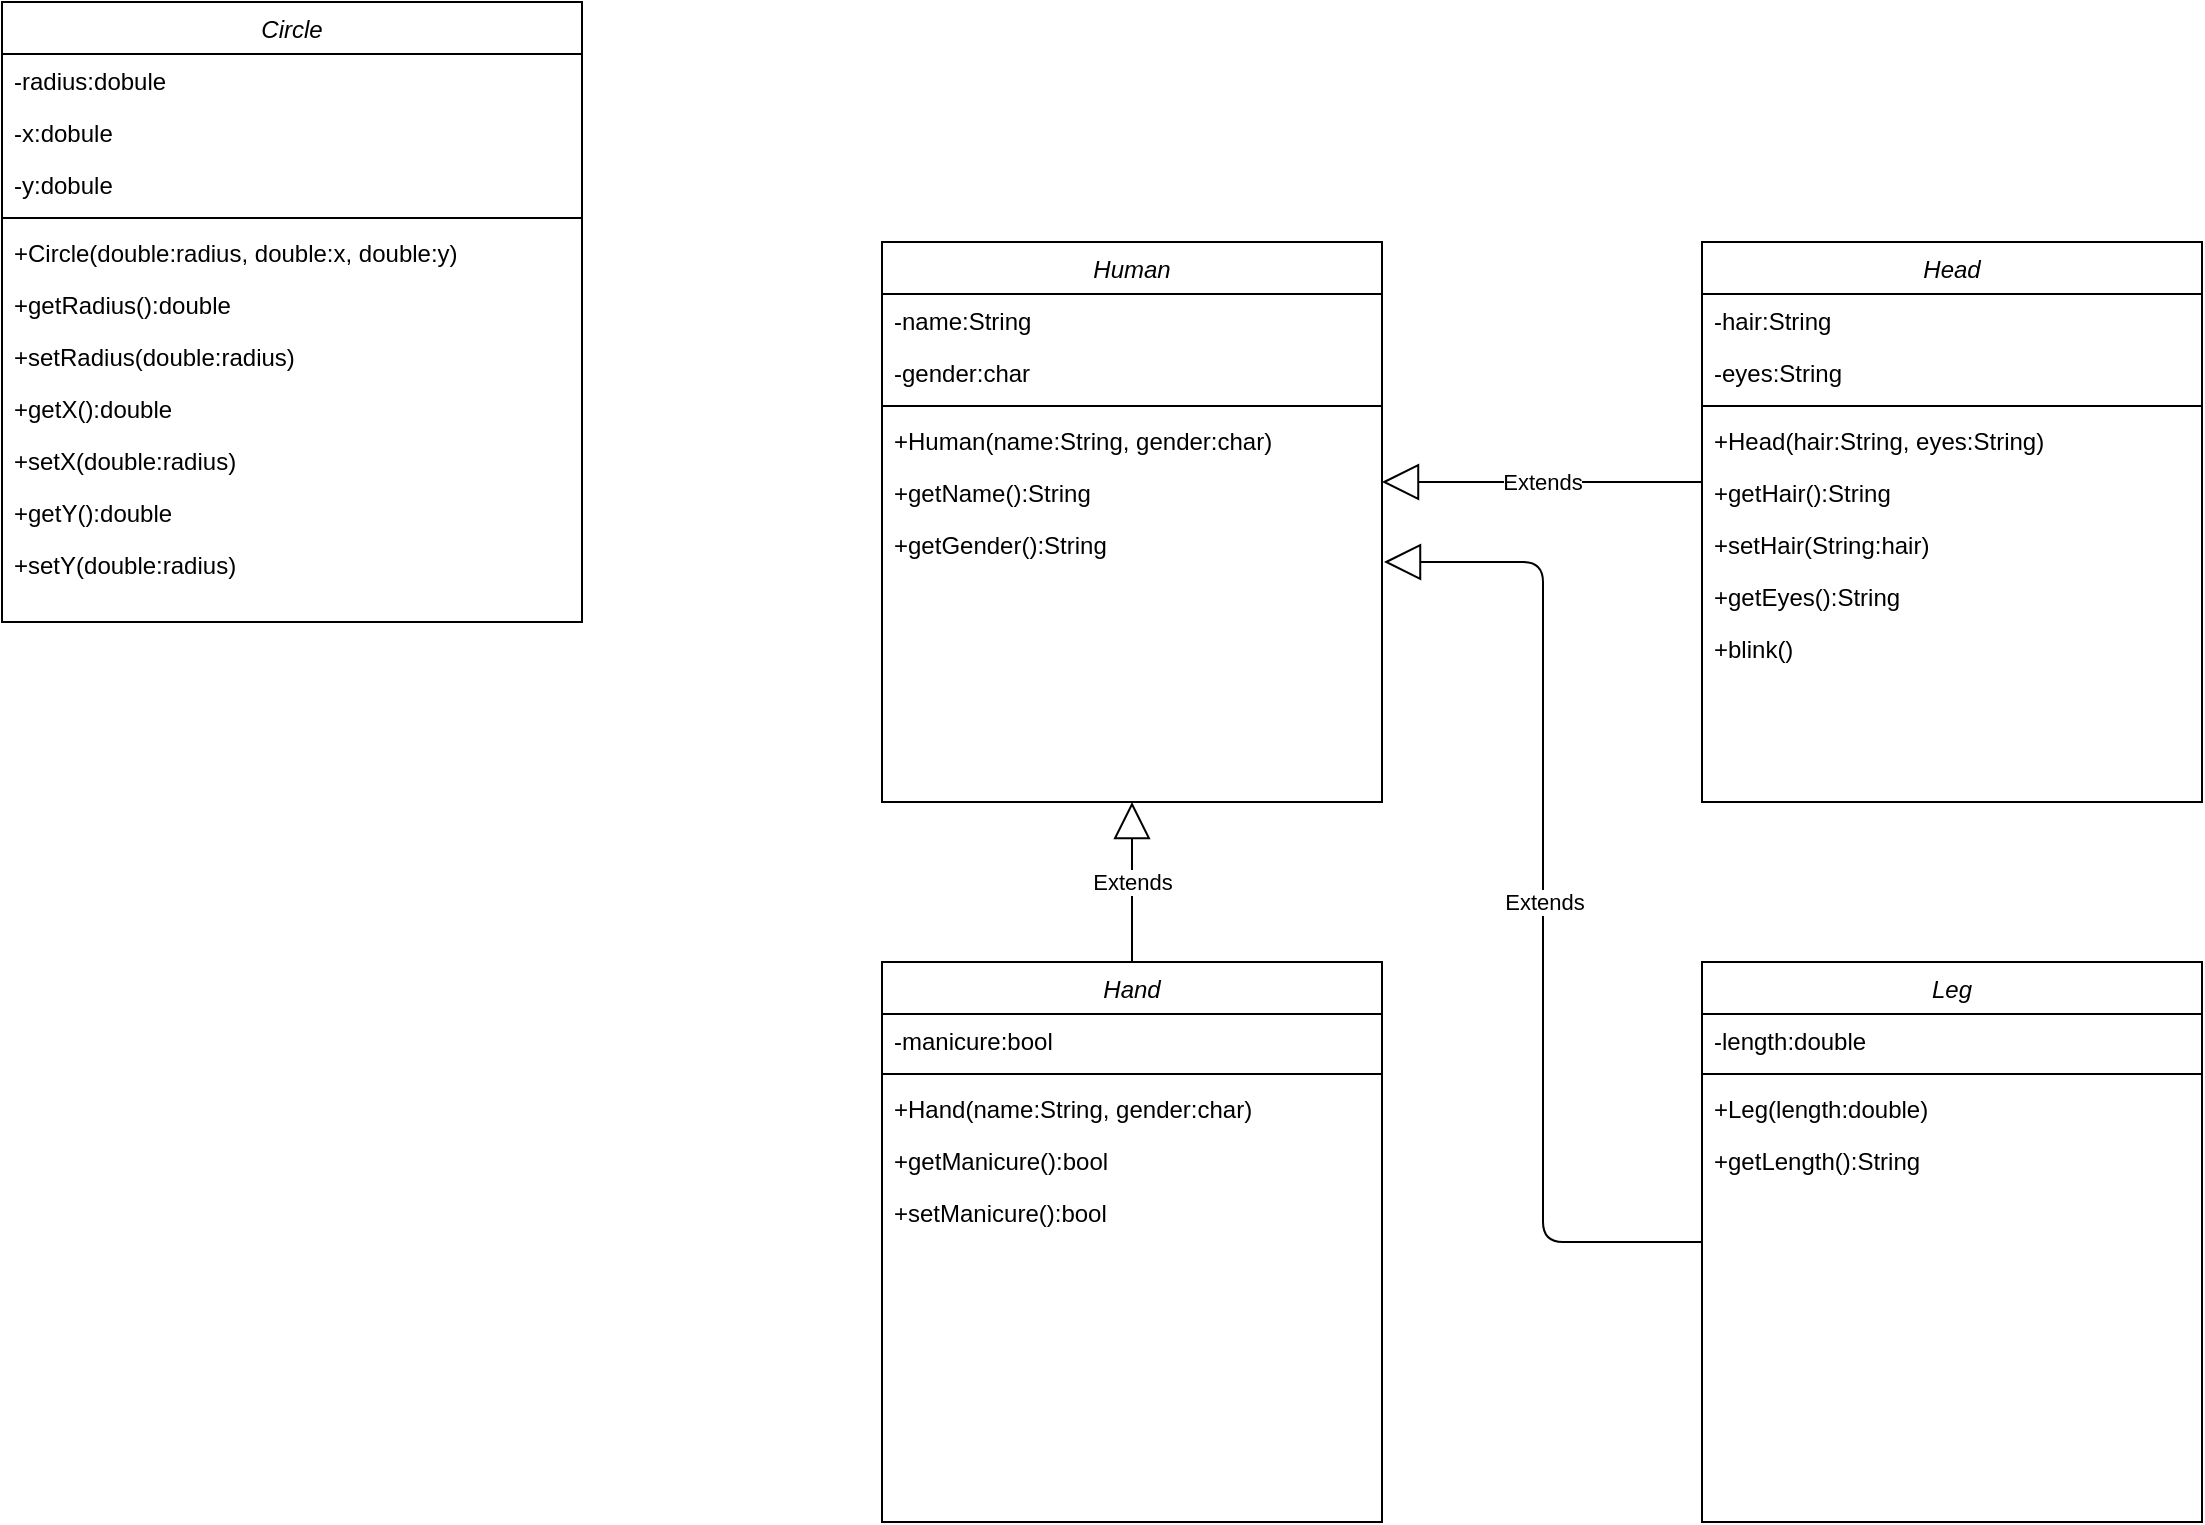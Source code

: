 <mxfile version="13.7.9" type="device"><diagram id="C5RBs43oDa-KdzZeNtuy" name="Page-1"><mxGraphModel dx="1422" dy="963" grid="1" gridSize="10" guides="1" tooltips="1" connect="1" arrows="1" fold="1" page="1" pageScale="1" pageWidth="827" pageHeight="1169" math="0" shadow="0"><root><mxCell id="WIyWlLk6GJQsqaUBKTNV-0"/><mxCell id="WIyWlLk6GJQsqaUBKTNV-1" parent="WIyWlLk6GJQsqaUBKTNV-0"/><mxCell id="zkfFHV4jXpPFQw0GAbJ--0" value="Circle" style="swimlane;fontStyle=2;align=center;verticalAlign=top;childLayout=stackLayout;horizontal=1;startSize=26;horizontalStack=0;resizeParent=1;resizeLast=0;collapsible=1;marginBottom=0;rounded=0;shadow=0;strokeWidth=1;" parent="WIyWlLk6GJQsqaUBKTNV-1" vertex="1"><mxGeometry x="240" y="130" width="290" height="310" as="geometry"><mxRectangle x="230" y="140" width="160" height="26" as="alternateBounds"/></mxGeometry></mxCell><mxCell id="zkfFHV4jXpPFQw0GAbJ--1" value="-radius:dobule" style="text;align=left;verticalAlign=top;spacingLeft=4;spacingRight=4;overflow=hidden;rotatable=0;points=[[0,0.5],[1,0.5]];portConstraint=eastwest;" parent="zkfFHV4jXpPFQw0GAbJ--0" vertex="1"><mxGeometry y="26" width="290" height="26" as="geometry"/></mxCell><mxCell id="B1wIbt-exicV7CbemRLD-1" value="-x:dobule" style="text;align=left;verticalAlign=top;spacingLeft=4;spacingRight=4;overflow=hidden;rotatable=0;points=[[0,0.5],[1,0.5]];portConstraint=eastwest;" parent="zkfFHV4jXpPFQw0GAbJ--0" vertex="1"><mxGeometry y="52" width="290" height="26" as="geometry"/></mxCell><mxCell id="B1wIbt-exicV7CbemRLD-2" value="-y:dobule" style="text;align=left;verticalAlign=top;spacingLeft=4;spacingRight=4;overflow=hidden;rotatable=0;points=[[0,0.5],[1,0.5]];portConstraint=eastwest;" parent="zkfFHV4jXpPFQw0GAbJ--0" vertex="1"><mxGeometry y="78" width="290" height="26" as="geometry"/></mxCell><mxCell id="zkfFHV4jXpPFQw0GAbJ--4" value="" style="line;html=1;strokeWidth=1;align=left;verticalAlign=middle;spacingTop=-1;spacingLeft=3;spacingRight=3;rotatable=0;labelPosition=right;points=[];portConstraint=eastwest;" parent="zkfFHV4jXpPFQw0GAbJ--0" vertex="1"><mxGeometry y="104" width="290" height="8" as="geometry"/></mxCell><mxCell id="B1wIbt-exicV7CbemRLD-3" value="+Circle(double:radius, double:x, double:y)" style="text;align=left;verticalAlign=top;spacingLeft=4;spacingRight=4;overflow=hidden;rotatable=0;points=[[0,0.5],[1,0.5]];portConstraint=eastwest;" parent="zkfFHV4jXpPFQw0GAbJ--0" vertex="1"><mxGeometry y="112" width="290" height="26" as="geometry"/></mxCell><mxCell id="B1wIbt-exicV7CbemRLD-6" value="+getRadius():double" style="text;align=left;verticalAlign=top;spacingLeft=4;spacingRight=4;overflow=hidden;rotatable=0;points=[[0,0.5],[1,0.5]];portConstraint=eastwest;" parent="zkfFHV4jXpPFQw0GAbJ--0" vertex="1"><mxGeometry y="138" width="290" height="26" as="geometry"/></mxCell><mxCell id="B1wIbt-exicV7CbemRLD-5" value="+setRadius(double:radius)" style="text;align=left;verticalAlign=top;spacingLeft=4;spacingRight=4;overflow=hidden;rotatable=0;points=[[0,0.5],[1,0.5]];portConstraint=eastwest;" parent="zkfFHV4jXpPFQw0GAbJ--0" vertex="1"><mxGeometry y="164" width="290" height="26" as="geometry"/></mxCell><mxCell id="B1wIbt-exicV7CbemRLD-7" value="+getX():double" style="text;align=left;verticalAlign=top;spacingLeft=4;spacingRight=4;overflow=hidden;rotatable=0;points=[[0,0.5],[1,0.5]];portConstraint=eastwest;" parent="zkfFHV4jXpPFQw0GAbJ--0" vertex="1"><mxGeometry y="190" width="290" height="26" as="geometry"/></mxCell><mxCell id="B1wIbt-exicV7CbemRLD-8" value="+setX(double:radius)" style="text;align=left;verticalAlign=top;spacingLeft=4;spacingRight=4;overflow=hidden;rotatable=0;points=[[0,0.5],[1,0.5]];portConstraint=eastwest;" parent="zkfFHV4jXpPFQw0GAbJ--0" vertex="1"><mxGeometry y="216" width="290" height="26" as="geometry"/></mxCell><mxCell id="B1wIbt-exicV7CbemRLD-9" value="+getY():double" style="text;align=left;verticalAlign=top;spacingLeft=4;spacingRight=4;overflow=hidden;rotatable=0;points=[[0,0.5],[1,0.5]];portConstraint=eastwest;" parent="zkfFHV4jXpPFQw0GAbJ--0" vertex="1"><mxGeometry y="242" width="290" height="26" as="geometry"/></mxCell><mxCell id="B1wIbt-exicV7CbemRLD-10" value="+setY(double:radius)" style="text;align=left;verticalAlign=top;spacingLeft=4;spacingRight=4;overflow=hidden;rotatable=0;points=[[0,0.5],[1,0.5]];portConstraint=eastwest;" parent="zkfFHV4jXpPFQw0GAbJ--0" vertex="1"><mxGeometry y="268" width="290" height="26" as="geometry"/></mxCell><mxCell id="DRluxwd2ue3uZJs3aiuT-0" value="Human" style="swimlane;fontStyle=2;align=center;verticalAlign=top;childLayout=stackLayout;horizontal=1;startSize=26;horizontalStack=0;resizeParent=1;resizeLast=0;collapsible=1;marginBottom=0;rounded=0;shadow=0;strokeWidth=1;" vertex="1" parent="WIyWlLk6GJQsqaUBKTNV-1"><mxGeometry x="680" y="250" width="250" height="280" as="geometry"><mxRectangle x="230" y="140" width="160" height="26" as="alternateBounds"/></mxGeometry></mxCell><mxCell id="DRluxwd2ue3uZJs3aiuT-1" value="-name:String&#10;" style="text;align=left;verticalAlign=top;spacingLeft=4;spacingRight=4;overflow=hidden;rotatable=0;points=[[0,0.5],[1,0.5]];portConstraint=eastwest;" vertex="1" parent="DRluxwd2ue3uZJs3aiuT-0"><mxGeometry y="26" width="250" height="26" as="geometry"/></mxCell><mxCell id="DRluxwd2ue3uZJs3aiuT-2" value="-gender:char" style="text;align=left;verticalAlign=top;spacingLeft=4;spacingRight=4;overflow=hidden;rotatable=0;points=[[0,0.5],[1,0.5]];portConstraint=eastwest;" vertex="1" parent="DRluxwd2ue3uZJs3aiuT-0"><mxGeometry y="52" width="250" height="26" as="geometry"/></mxCell><mxCell id="DRluxwd2ue3uZJs3aiuT-3" value="" style="line;html=1;strokeWidth=1;align=left;verticalAlign=middle;spacingTop=-1;spacingLeft=3;spacingRight=3;rotatable=0;labelPosition=right;points=[];portConstraint=eastwest;" vertex="1" parent="DRluxwd2ue3uZJs3aiuT-0"><mxGeometry y="78" width="250" height="8" as="geometry"/></mxCell><mxCell id="DRluxwd2ue3uZJs3aiuT-4" value="+Human(name:String, gender:char)" style="text;align=left;verticalAlign=top;spacingLeft=4;spacingRight=4;overflow=hidden;rotatable=0;points=[[0,0.5],[1,0.5]];portConstraint=eastwest;" vertex="1" parent="DRluxwd2ue3uZJs3aiuT-0"><mxGeometry y="86" width="250" height="26" as="geometry"/></mxCell><mxCell id="DRluxwd2ue3uZJs3aiuT-5" value="+getName():String" style="text;align=left;verticalAlign=top;spacingLeft=4;spacingRight=4;overflow=hidden;rotatable=0;points=[[0,0.5],[1,0.5]];portConstraint=eastwest;" vertex="1" parent="DRluxwd2ue3uZJs3aiuT-0"><mxGeometry y="112" width="250" height="26" as="geometry"/></mxCell><mxCell id="DRluxwd2ue3uZJs3aiuT-6" value="+getGender():String" style="text;align=left;verticalAlign=top;spacingLeft=4;spacingRight=4;overflow=hidden;rotatable=0;points=[[0,0.5],[1,0.5]];portConstraint=eastwest;" vertex="1" parent="DRluxwd2ue3uZJs3aiuT-0"><mxGeometry y="138" width="250" height="26" as="geometry"/></mxCell><mxCell id="DRluxwd2ue3uZJs3aiuT-7" value="Head" style="swimlane;fontStyle=2;align=center;verticalAlign=top;childLayout=stackLayout;horizontal=1;startSize=26;horizontalStack=0;resizeParent=1;resizeLast=0;collapsible=1;marginBottom=0;rounded=0;shadow=0;strokeWidth=1;" vertex="1" parent="WIyWlLk6GJQsqaUBKTNV-1"><mxGeometry x="1090" y="250" width="250" height="280" as="geometry"><mxRectangle x="230" y="140" width="160" height="26" as="alternateBounds"/></mxGeometry></mxCell><mxCell id="DRluxwd2ue3uZJs3aiuT-8" value="-hair:String&#10;" style="text;align=left;verticalAlign=top;spacingLeft=4;spacingRight=4;overflow=hidden;rotatable=0;points=[[0,0.5],[1,0.5]];portConstraint=eastwest;" vertex="1" parent="DRluxwd2ue3uZJs3aiuT-7"><mxGeometry y="26" width="250" height="26" as="geometry"/></mxCell><mxCell id="DRluxwd2ue3uZJs3aiuT-9" value="-eyes:String&#10;" style="text;align=left;verticalAlign=top;spacingLeft=4;spacingRight=4;overflow=hidden;rotatable=0;points=[[0,0.5],[1,0.5]];portConstraint=eastwest;" vertex="1" parent="DRluxwd2ue3uZJs3aiuT-7"><mxGeometry y="52" width="250" height="26" as="geometry"/></mxCell><mxCell id="DRluxwd2ue3uZJs3aiuT-10" value="" style="line;html=1;strokeWidth=1;align=left;verticalAlign=middle;spacingTop=-1;spacingLeft=3;spacingRight=3;rotatable=0;labelPosition=right;points=[];portConstraint=eastwest;" vertex="1" parent="DRluxwd2ue3uZJs3aiuT-7"><mxGeometry y="78" width="250" height="8" as="geometry"/></mxCell><mxCell id="DRluxwd2ue3uZJs3aiuT-11" value="+Head(hair:String, eyes:String)" style="text;align=left;verticalAlign=top;spacingLeft=4;spacingRight=4;overflow=hidden;rotatable=0;points=[[0,0.5],[1,0.5]];portConstraint=eastwest;" vertex="1" parent="DRluxwd2ue3uZJs3aiuT-7"><mxGeometry y="86" width="250" height="26" as="geometry"/></mxCell><mxCell id="DRluxwd2ue3uZJs3aiuT-12" value="+getHair():String" style="text;align=left;verticalAlign=top;spacingLeft=4;spacingRight=4;overflow=hidden;rotatable=0;points=[[0,0.5],[1,0.5]];portConstraint=eastwest;" vertex="1" parent="DRluxwd2ue3uZJs3aiuT-7"><mxGeometry y="112" width="250" height="26" as="geometry"/></mxCell><mxCell id="DRluxwd2ue3uZJs3aiuT-13" value="+setHair(String:hair)" style="text;align=left;verticalAlign=top;spacingLeft=4;spacingRight=4;overflow=hidden;rotatable=0;points=[[0,0.5],[1,0.5]];portConstraint=eastwest;" vertex="1" parent="DRluxwd2ue3uZJs3aiuT-7"><mxGeometry y="138" width="250" height="26" as="geometry"/></mxCell><mxCell id="DRluxwd2ue3uZJs3aiuT-14" value="+getEyes():String" style="text;align=left;verticalAlign=top;spacingLeft=4;spacingRight=4;overflow=hidden;rotatable=0;points=[[0,0.5],[1,0.5]];portConstraint=eastwest;" vertex="1" parent="DRluxwd2ue3uZJs3aiuT-7"><mxGeometry y="164" width="250" height="26" as="geometry"/></mxCell><mxCell id="DRluxwd2ue3uZJs3aiuT-15" value="+blink()" style="text;align=left;verticalAlign=top;spacingLeft=4;spacingRight=4;overflow=hidden;rotatable=0;points=[[0,0.5],[1,0.5]];portConstraint=eastwest;" vertex="1" parent="DRluxwd2ue3uZJs3aiuT-7"><mxGeometry y="190" width="250" height="26" as="geometry"/></mxCell><mxCell id="DRluxwd2ue3uZJs3aiuT-16" value="Hand&#10;" style="swimlane;fontStyle=2;align=center;verticalAlign=top;childLayout=stackLayout;horizontal=1;startSize=26;horizontalStack=0;resizeParent=1;resizeLast=0;collapsible=1;marginBottom=0;rounded=0;shadow=0;strokeWidth=1;" vertex="1" parent="WIyWlLk6GJQsqaUBKTNV-1"><mxGeometry x="680" y="610" width="250" height="280" as="geometry"><mxRectangle x="230" y="140" width="160" height="26" as="alternateBounds"/></mxGeometry></mxCell><mxCell id="DRluxwd2ue3uZJs3aiuT-17" value="-manicure:bool&#10;" style="text;align=left;verticalAlign=top;spacingLeft=4;spacingRight=4;overflow=hidden;rotatable=0;points=[[0,0.5],[1,0.5]];portConstraint=eastwest;" vertex="1" parent="DRluxwd2ue3uZJs3aiuT-16"><mxGeometry y="26" width="250" height="26" as="geometry"/></mxCell><mxCell id="DRluxwd2ue3uZJs3aiuT-18" value="" style="line;html=1;strokeWidth=1;align=left;verticalAlign=middle;spacingTop=-1;spacingLeft=3;spacingRight=3;rotatable=0;labelPosition=right;points=[];portConstraint=eastwest;" vertex="1" parent="DRluxwd2ue3uZJs3aiuT-16"><mxGeometry y="52" width="250" height="8" as="geometry"/></mxCell><mxCell id="DRluxwd2ue3uZJs3aiuT-19" value="+Hand(name:String, gender:char)" style="text;align=left;verticalAlign=top;spacingLeft=4;spacingRight=4;overflow=hidden;rotatable=0;points=[[0,0.5],[1,0.5]];portConstraint=eastwest;" vertex="1" parent="DRluxwd2ue3uZJs3aiuT-16"><mxGeometry y="60" width="250" height="26" as="geometry"/></mxCell><mxCell id="DRluxwd2ue3uZJs3aiuT-20" value="+getManicure():bool" style="text;align=left;verticalAlign=top;spacingLeft=4;spacingRight=4;overflow=hidden;rotatable=0;points=[[0,0.5],[1,0.5]];portConstraint=eastwest;" vertex="1" parent="DRluxwd2ue3uZJs3aiuT-16"><mxGeometry y="86" width="250" height="26" as="geometry"/></mxCell><mxCell id="DRluxwd2ue3uZJs3aiuT-21" value="+setManicure():bool" style="text;align=left;verticalAlign=top;spacingLeft=4;spacingRight=4;overflow=hidden;rotatable=0;points=[[0,0.5],[1,0.5]];portConstraint=eastwest;" vertex="1" parent="DRluxwd2ue3uZJs3aiuT-16"><mxGeometry y="112" width="250" height="26" as="geometry"/></mxCell><mxCell id="DRluxwd2ue3uZJs3aiuT-22" value="Leg" style="swimlane;fontStyle=2;align=center;verticalAlign=top;childLayout=stackLayout;horizontal=1;startSize=26;horizontalStack=0;resizeParent=1;resizeLast=0;collapsible=1;marginBottom=0;rounded=0;shadow=0;strokeWidth=1;" vertex="1" parent="WIyWlLk6GJQsqaUBKTNV-1"><mxGeometry x="1090" y="610" width="250" height="280" as="geometry"><mxRectangle x="230" y="140" width="160" height="26" as="alternateBounds"/></mxGeometry></mxCell><mxCell id="DRluxwd2ue3uZJs3aiuT-23" value="-length:double&#10;" style="text;align=left;verticalAlign=top;spacingLeft=4;spacingRight=4;overflow=hidden;rotatable=0;points=[[0,0.5],[1,0.5]];portConstraint=eastwest;" vertex="1" parent="DRluxwd2ue3uZJs3aiuT-22"><mxGeometry y="26" width="250" height="26" as="geometry"/></mxCell><mxCell id="DRluxwd2ue3uZJs3aiuT-24" value="" style="line;html=1;strokeWidth=1;align=left;verticalAlign=middle;spacingTop=-1;spacingLeft=3;spacingRight=3;rotatable=0;labelPosition=right;points=[];portConstraint=eastwest;" vertex="1" parent="DRluxwd2ue3uZJs3aiuT-22"><mxGeometry y="52" width="250" height="8" as="geometry"/></mxCell><mxCell id="DRluxwd2ue3uZJs3aiuT-25" value="+Leg(length:double)" style="text;align=left;verticalAlign=top;spacingLeft=4;spacingRight=4;overflow=hidden;rotatable=0;points=[[0,0.5],[1,0.5]];portConstraint=eastwest;" vertex="1" parent="DRluxwd2ue3uZJs3aiuT-22"><mxGeometry y="60" width="250" height="26" as="geometry"/></mxCell><mxCell id="DRluxwd2ue3uZJs3aiuT-26" value="+getLength():String" style="text;align=left;verticalAlign=top;spacingLeft=4;spacingRight=4;overflow=hidden;rotatable=0;points=[[0,0.5],[1,0.5]];portConstraint=eastwest;" vertex="1" parent="DRluxwd2ue3uZJs3aiuT-22"><mxGeometry y="86" width="250" height="26" as="geometry"/></mxCell><mxCell id="DRluxwd2ue3uZJs3aiuT-27" value="Extends" style="endArrow=block;endSize=16;endFill=0;html=1;entryX=0.5;entryY=1;entryDx=0;entryDy=0;exitX=0.5;exitY=0;exitDx=0;exitDy=0;" edge="1" parent="WIyWlLk6GJQsqaUBKTNV-1" source="DRluxwd2ue3uZJs3aiuT-16" target="DRluxwd2ue3uZJs3aiuT-0"><mxGeometry width="160" relative="1" as="geometry"><mxPoint x="730" y="570" as="sourcePoint"/><mxPoint x="890" y="570" as="targetPoint"/><Array as="points"><mxPoint x="805" y="600"/></Array><mxPoint as="offset"/></mxGeometry></mxCell><mxCell id="DRluxwd2ue3uZJs3aiuT-28" value="Extends" style="endArrow=block;endSize=16;endFill=0;html=1;edgeStyle=elbowEdgeStyle;exitX=0;exitY=0.5;exitDx=0;exitDy=0;" edge="1" parent="WIyWlLk6GJQsqaUBKTNV-1" source="DRluxwd2ue3uZJs3aiuT-22"><mxGeometry width="160" relative="1" as="geometry"><mxPoint x="1090" y="730" as="sourcePoint"/><mxPoint x="931" y="410" as="targetPoint"/></mxGeometry></mxCell><mxCell id="DRluxwd2ue3uZJs3aiuT-29" value="Extends" style="endArrow=block;endSize=16;endFill=0;html=1;" edge="1" parent="WIyWlLk6GJQsqaUBKTNV-1"><mxGeometry width="160" relative="1" as="geometry"><mxPoint x="1090" y="370" as="sourcePoint"/><mxPoint x="930" y="370" as="targetPoint"/></mxGeometry></mxCell></root></mxGraphModel></diagram></mxfile>